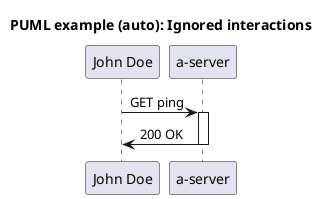 @startuml
title PUML example (auto): Ignored interactions
participant "John Doe"
participant "a-server"
"John Doe" -> "a-server": GET ping 
activate "a-server"

"a-server" -> "John Doe": 200 OK
deactivate "a-server"
    @enduml